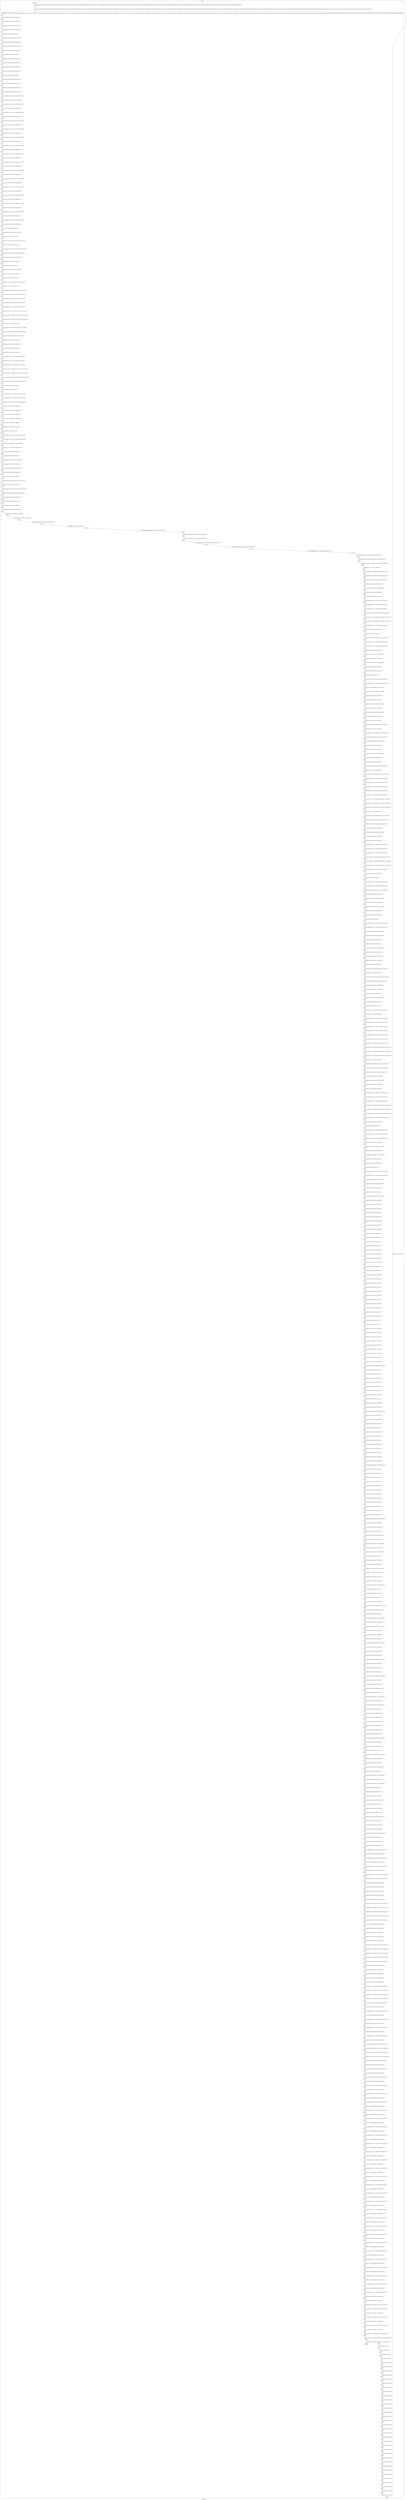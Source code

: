 digraph G {
label="Btor2XCFA";
subgraph cluster_0 {
label="main";
main_init[];
l1[];
l3[];
l4[];
l5[];
l6[];
l7[];
l8[];
l9[];
l10[];
l11[];
l12[];
l13[];
l14[];
l15[];
l16[];
l17[];
l18[];
l19[];
l20[];
l21[];
l22[];
l23[];
l24[];
l25[];
l26[];
l27[];
l28[];
l29[];
l30[];
l31[];
l32[];
l33[];
l34[];
l35[];
l36[];
l37[];
l38[];
l39[];
l40[];
l41[];
l42[];
l43[];
l44[];
l45[];
l46[];
l47[];
l48[];
l49[];
l50[];
l51[];
l52[];
l53[];
l54[];
l55[];
l56[];
l57[];
l58[];
l59[];
l60[];
l61[];
l62[];
l63[];
l64[];
l65[];
l66[];
l67[];
l68[];
l69[];
l70[];
l71[];
l72[];
l73[];
l74[];
l75[];
l76[];
l77[];
l78[];
l79[];
l80[];
l81[];
l82[];
l83[];
l84[];
l85[];
l86[];
l87[];
l88[];
l89[];
l90[];
l91[];
l92[];
l93[];
l94[];
l95[];
l96[];
l97[];
l98[];
l99[];
l100[];
l101[];
l102[];
l103[];
l104[];
l105[];
l106[];
l107[];
l108[];
l109[];
l110[];
l111[];
l112[];
l113[];
l114[];
l115[];
l116[];
l117[];
l118[];
l119[];
l120[];
l121[];
l122[];
l123[];
l124[];
l125[];
l126[];
l127[];
l128[];
l129[];
l130[];
l131[];
l132[];
l133[];
l134[];
l135[];
l136[];
l137[];
l138[];
l139[];
l140[];
l141[];
l142[];
l143[];
l144[];
l145[];
l146[];
l147[];
l148[];
l149[];
l150[];
l151[];
l152[];
l153[];
l154[];
l155[];
l156[];
l157[];
l158[];
l159[];
l160[];
l161[];
l162[];
l163[];
l164[];
l165[];
l166[];
l167[];
l168[];
l169[];
l170[];
l171[];
l172[];
l173[];
l174[];
l175[];
l176[];
l177[];
l178[];
l179[];
l180[];
l181[];
l182[];
l183[];
l184[];
l185[];
l186[];
l187[];
l188[];
l189[];
l190[];
l191[];
l192[];
l193[];
l194[];
l195[];
l196[];
l197[];
l198[];
l199[];
l200[];
l201[];
l202[];
l203[];
l204[];
l205[];
l206[];
l207[];
l208[];
l209[];
l210[];
l211[];
l212[];
l213[];
l214[];
l215[];
l216[];
l217[];
l218[];
l219[];
l220[];
l221[];
l222[];
l223[];
l224[];
l225[];
l226[];
l227[];
l228[];
l229[];
l230[];
l231[];
l232[];
l233[];
l234[];
l235[];
l236[];
l237[];
l238[];
l239[];
l240[];
l241[];
l242[];
l243[];
l244[];
l245[];
l246[];
l247[];
l248[];
l249[];
l250[];
l251[];
l252[];
l253[];
l254[];
l255[];
l256[];
l257[];
l258[];
l259[];
l260[];
l261[];
l262[];
l263[];
l264[];
l265[];
l266[];
l267[];
l268[];
l269[];
l270[];
l271[];
l272[];
l273[];
l274[];
l275[];
l276[];
l277[];
l278[];
l279[];
l280[];
l281[];
l282[];
l283[];
l284[];
l285[];
l286[];
l287[];
l288[];
l289[];
l290[];
l291[];
l292[];
l293[];
l294[];
l295[];
l296[];
l297[];
l298[];
l299[];
l300[];
l301[];
l302[];
l303[];
l304[];
l305[];
l306[];
l307[];
l308[];
l309[];
l310[];
l311[];
l312[];
l313[];
l314[];
l315[];
l316[];
l317[];
l318[];
l319[];
l320[];
l321[];
l322[];
l323[];
l324[];
l325[];
l326[];
l327[];
l328[];
l329[];
l330[];
l331[];
l332[];
l333[];
l334[];
l335[];
l336[];
l337[];
l338[];
l339[];
l340[];
l341[];
l342[];
l343[];
l344[];
l345[];
l346[];
l347[];
l348[];
l349[];
l350[];
l351[];
l352[];
l353[];
l354[];
l355[];
l356[];
l357[];
l358[];
l359[];
l360[];
l361[];
l362[];
l363[];
l364[];
l365[];
l366[];
l367[];
l368[];
l369[];
l370[];
l371[];
l372[];
l373[];
l374[];
l375[];
l376[];
l377[];
l378[];
l379[];
l380[];
l381[];
l382[];
l383[];
l384[];
l385[];
l386[];
l387[];
l388[];
l389[];
l390[];
l391[];
l392[];
l393[];
l394[];
l395[];
l396[];
l397[];
l398[];
l399[];
l400[];
l401[];
l402[];
l403[];
l404[];
l405[];
l406[];
l407[];
l408[];
l409[];
l410[];
l411[];
l412[];
l413[];
l414[];
l415[];
l416[];
l417[];
l418[];
l419[];
l420[];
l421[];
l422[];
l423[];
l424[];
l425[];
l426[];
l427[];
l428[];
l429[];
l430[];
l431[];
l432[];
l433[];
l434[];
l435[];
l436[];
l437[];
l438[];
l439[];
l440[];
l441[];
l442[];
l443[];
l444[];
l445[];
l446[];
l447[];
l448[];
l449[];
l450[];
l451[];
l452[];
l453[];
l454[];
l455[];
l456[];
l457[];
l458[];
l459[];
l460[];
l461[];
l462[];
l463[];
l464[];
l465[];
l466[];
l467[];
l468[];
l469[];
l470[];
l471[];
l472[];
l473[];
l474[];
l475[];
l476[];
l477[];
l478[];
l479[];
l480[];
l481[];
l482[];
l483[];
l484[];
l485[];
l486[];
l487[];
l488[];
l489[];
l490[];
l491[];
l492[];
l493[];
l494[];
l495[];
l496[];
l497[];
l498[];
l499[];
l500[];
l501[];
l502[];
l503[];
l504[];
l505[];
l506[];
l507[];
l508[];
l509[];
l510[];
l511[];
l512[];
l513[];
l514[];
l515[];
l516[];
l517[];
l518[];
l519[];
l520[];
l521[];
l522[];
l523[];
l524[];
l525[];
l526[];
l527[];
l528[];
l529[];
l530[];
l531[];
l532[];
l533[];
l534[];
l535[];
l536[];
l537[];
l538[];
l539[];
l540[];
l541[];
l542[];
l543[];
l544[];
l545[];
l546[];
l547[];
l548[];
l549[];
l550[];
l551[];
l552[];
l553[];
l554[];
l555[];
l556[];
l557[];
l558[];
l559[];
l560[];
l561[];
l562[];
l563[];
l564[];
l565[];
l566[];
main_error[];
l567[];
l568[];
l569[];
l570[];
l571[];
l572[];
l573[];
l574[];
l575[];
l576[];
l577[];
l578[];
l579[];
l580[];
l581[];
l582[];
l583[];
l584[];
l585[];
l586[];
l587[];
l588[];
l589[];
l590[];
l591[];
l592[];
l593[];
l594[];
l595[];
l596[];
l597[];
l598[];
l599[];
l600[];
l601[];
l602[];
l603[];
l604[];
main_init -> l1 [label="[(assign const_5 #b00000000),(assign const_38 #b0),(assign const_102 #b00000000),(assign const_209 #b1),(assign const_215 #b00000000000000000000000000000100),(assign const_216 #b000000000000000000000000),(assign const_217 #b00000001),(assign const_236 #b00000010),(assign const_249 #b00000000000000000000000000000000),(assign const_250 #b00000000000000000000000000000001),(assign const_254 #b00000000000000000000000000000010),(assign const_260 #b00000100),(assign const_435 #b00000011),(assign const_678 #b00000000000000000000000000000011)] "];
l3 -> l4 [label="[(havoc input_137),(havoc input_139),(havoc input_141),(havoc input_143),(havoc input_145),(havoc input_147),(havoc input_149),(havoc input_151),(havoc input_153),(havoc input_155),(havoc input_157),(havoc input_159),(havoc input_161),(havoc input_163),(havoc input_165),(havoc input_167),(havoc input_169),(havoc input_171),(havoc input_173),(havoc input_175),(havoc input_177),(havoc input_179),(havoc input_181),(havoc input_183),(havoc input_185),(havoc input_187),(havoc input_189),(havoc input_191),(havoc input_193),(havoc input_195),(havoc input_197),(havoc input_199),(havoc input_201),(havoc input_203),(havoc input_205),(havoc input_207),(havoc input_211),(havoc input_213),(havoc input_225),(havoc input_228),(havoc input_248),(havoc input_269),(havoc input_280),(havoc input_283),(havoc input_286),(havoc input_295),(havoc input_298),(havoc input_318),(havoc input_335),(havoc input_346),(havoc input_349),(havoc input_352),(havoc input_361),(havoc input_364),(havoc input_384),(havoc input_401),(havoc input_412),(havoc input_415),(havoc input_418),(havoc input_427),(havoc input_430),(havoc input_452),(havoc input_469),(havoc input_480)] "];
l4 -> l5 [label="[(assign binary_83 (bvand state_39 (bvnot state_41)))] "];
l5 -> l6 [label="[(assign binary_84 (bvand binary_83 (bvnot state_43)))] "];
l6 -> l7 [label="[(assign binary_85 (bvand binary_84 (bvnot state_45)))] "];
l7 -> l8 [label="[(assign binary_86 (bvand binary_85 (bvnot state_47)))] "];
l8 -> l9 [label="[(assign binary_87 (bvand binary_86 state_49))] "];
l9 -> l10 [label="[(assign binary_88 (bvand binary_87 (bvnot state_51)))] "];
l10 -> l11 [label="[(assign binary_89 (bvand binary_88 (bvnot state_53)))] "];
l11 -> l12 [label="[(assign binary_90 (bvand binary_89 (bvnot state_55)))] "];
l12 -> l13 [label="[(assign binary_91 (bvand binary_90 (bvnot state_57)))] "];
l13 -> l14 [label="[(assign binary_92 (bvand binary_91 state_59))] "];
l14 -> l15 [label="[(assign binary_93 (bvand binary_92 (bvnot state_61)))] "];
l15 -> l16 [label="[(assign binary_94 (bvand binary_93 (bvnot state_63)))] "];
l16 -> l17 [label="[(assign binary_95 (bvand binary_94 (bvnot state_65)))] "];
l17 -> l18 [label="[(assign binary_96 (bvand binary_95 (bvnot state_67)))] "];
l18 -> l19 [label="[(assign binary_97 (bvand binary_96 state_69))] "];
l19 -> l20 [label="[(assign binary_98 (bvand binary_97 (bvnot state_71)))] "];
l20 -> l21 [label="[(assign binary_99 (bvand binary_98 (bvnot state_73)))] "];
l21 -> l22 [label="[(assign binary_100 (bvand binary_99 (bvnot state_75)))] "];
l22 -> l23 [label="[(assign binary_101 (bvand binary_100 (bvnot state_77)))] "];
l23 -> l24 [label="[(assign comparison_103 (ite (= const_102 state_6) #b1 #b0))] "];
l24 -> l25 [label="[(assign binary_104 (bvand binary_101 comparison_103))] "];
l25 -> l26 [label="[(assign comparison_105 (ite (= const_102 state_8) #b1 #b0))] "];
l26 -> l27 [label="[(assign binary_106 (bvand binary_104 comparison_105))] "];
l27 -> l28 [label="[(assign comparison_107 (ite (= const_102 state_10) #b1 #b0))] "];
l28 -> l29 [label="[(assign binary_108 (bvand binary_106 comparison_107))] "];
l29 -> l30 [label="[(assign comparison_109 (ite (= const_102 state_12) #b1 #b0))] "];
l30 -> l31 [label="[(assign binary_110 (bvand binary_108 comparison_109))] "];
l31 -> l32 [label="[(assign comparison_111 (ite (= const_102 state_14) #b1 #b0))] "];
l32 -> l33 [label="[(assign binary_112 (bvand binary_110 comparison_111))] "];
l33 -> l34 [label="[(assign comparison_113 (ite (= const_102 state_16) #b1 #b0))] "];
l34 -> l35 [label="[(assign binary_114 (bvand binary_112 comparison_113))] "];
l35 -> l36 [label="[(assign comparison_115 (ite (= const_102 state_18) #b1 #b0))] "];
l36 -> l37 [label="[(assign binary_116 (bvand binary_114 comparison_115))] "];
l37 -> l38 [label="[(assign comparison_117 (ite (= const_102 state_20) #b1 #b0))] "];
l38 -> l39 [label="[(assign binary_118 (bvand binary_116 comparison_117))] "];
l39 -> l40 [label="[(assign comparison_119 (ite (= const_102 state_22) #b1 #b0))] "];
l40 -> l41 [label="[(assign binary_120 (bvand binary_118 comparison_119))] "];
l41 -> l42 [label="[(assign comparison_121 (ite (= const_102 state_24) #b1 #b0))] "];
l42 -> l43 [label="[(assign binary_122 (bvand binary_120 comparison_121))] "];
l43 -> l44 [label="[(assign comparison_123 (ite (= const_102 state_26) #b1 #b0))] "];
l44 -> l45 [label="[(assign binary_124 (bvand binary_122 comparison_123))] "];
l45 -> l46 [label="[(assign comparison_125 (ite (= const_102 state_28) #b1 #b0))] "];
l46 -> l47 [label="[(assign binary_126 (bvand binary_124 comparison_125))] "];
l47 -> l48 [label="[(assign comparison_127 (ite (= const_102 state_30) #b1 #b0))] "];
l48 -> l49 [label="[(assign binary_128 (bvand binary_126 comparison_127))] "];
l49 -> l50 [label="[(assign comparison_129 (ite (= const_102 state_32) #b1 #b0))] "];
l50 -> l51 [label="[(assign binary_130 (bvand binary_128 comparison_129))] "];
l51 -> l52 [label="[(assign comparison_131 (ite (= const_102 state_34) #b1 #b0))] "];
l52 -> l53 [label="[(assign binary_132 (bvand binary_130 comparison_131))] "];
l53 -> l54 [label="[(assign comparison_133 (ite (= const_102 state_36) #b1 #b0))] "];
l54 -> l55 [label="[(assign binary_134 (bvand binary_132 comparison_133))] "];
l55 -> l56 [label="[(assign binary_135 (bvand state_81 binary_134))] "];
l56 -> l57 [label="[(assign binary_212 (bvor input_169 (bvnot input_211)))] "];
l57 -> l58 [label="[(assign binary_214 (bvor input_173 input_211))] "];
l58 -> l59 [label="[(assign ternary_218 (ite (= input_211 #b1) const_217 input_153))] "];
l59 -> l60 [label="[(assign binary_219 (++ const_216 ternary_218))] "];
l60 -> l61 [label="[(assign comparison_220 (ite (bvule const_215 binary_219) #b1 #b0))] "];
l61 -> l62 [label="[(assign binary_221 (bvand binary_214 (bvnot comparison_220)))] "];
l62 -> l63 [label="[(assign binary_222 (bvor (bvnot input_213) binary_221))] "];
l63 -> l64 [label="[(assign binary_223 (bvand binary_212 binary_222))] "];
l64 -> l65 [label="[(assign binary_224 (bvor input_175 input_213))] "];
l65 -> l66 [label="[(assign binary_226 (bvor binary_224 (bvnot input_225)))] "];
l66 -> l67 [label="[(assign binary_227 (bvand binary_223 binary_226))] "];
l67 -> l68 [label="[(assign binary_229 (bvor input_177 input_225))] "];
l68 -> l69 [label="[(assign ternary_230 (ite (= input_225 #b1) const_102 input_155))] "];
l69 -> l70 [label="[(assign binary_231 (++ const_216 ternary_230))] "];
l70 -> l71 [label="[(assign comparison_232 (ite (bvule const_215 binary_231) #b1 #b0))] "];
l71 -> l72 [label="[(assign comparison_233 (ite (= const_102 ternary_230) #b1 #b0))] "];
l72 -> l73 [label="[(assign ternary_234 (ite (= input_213 #b1) ternary_218 input_137))] "];
l73 -> l74 [label="[(assign comparison_235 (ite (= const_217 ternary_230) #b1 #b0))] "];
l74 -> l75 [label="[(assign comparison_237 (ite (= const_236 ternary_230) #b1 #b0))] "];
l75 -> l76 [label="[(assign ternary_238 (ite (= comparison_237 #b1) input_141 input_143))] "];
l76 -> l77 [label="[(assign ternary_239 (ite (= comparison_235 #b1) input_139 ternary_238))] "];
l77 -> l78 [label="[(assign ternary_240 (ite (= comparison_233 #b1) ternary_234 ternary_239))] "];
l78 -> l79 [label="[(assign binary_241 (++ const_216 ternary_240))] "];
l79 -> l80 [label="[(assign comparison_242 (ite (bvule binary_219 binary_241) #b1 #b0))] "];
l80 -> l81 [label="[(assign binary_243 (bvor comparison_233 (bvnot comparison_242)))] "];
l81 -> l82 [label="[(assign binary_244 (bvand (bvnot comparison_232) binary_243))] "];
l82 -> l83 [label="[(assign binary_245 (bvand binary_229 binary_244))] "];
l83 -> l84 [label="[(assign binary_246 (bvor (bvnot input_228) binary_245))] "];
l84 -> l85 [label="[(assign binary_247 (bvand binary_227 binary_246))] "];
l85 -> l86 [label="[(assign binary_251 (bvsub binary_219 const_250))] "];
l86 -> l87 [label="[(assign comparison_252 (ite (= const_249 binary_251) #b1 #b0))] "];
l87 -> l88 [label="[(assign comparison_253 (ite (= const_250 binary_251) #b1 #b0))] "];
l88 -> l89 [label="[(assign comparison_255 (ite (= const_254 binary_251) #b1 #b0))] "];
l89 -> l90 [label="[(assign ternary_256 (ite (= comparison_255 #b1) input_141 input_143))] "];
l90 -> l91 [label="[(assign ternary_257 (ite (= comparison_253 #b1) input_139 ternary_256))] "];
l91 -> l92 [label="[(assign ternary_258 (ite (= comparison_252 #b1) ternary_234 ternary_257))] "];
l92 -> l93 [label="[(assign comparison_259 (ite (= const_102 ternary_258) #b1 #b0))] "];
l93 -> l94 [label="[(assign binary_261 (bvadd const_250 binary_231))] "];
l94 -> l95 [label="[(assign slice_262 (extract binary_261 0 8))] "];
l95 -> l96 [label="[(assign ternary_263 (ite (= input_228 #b1) slice_262 ternary_230))] "];
l96 -> l97 [label="[(assign comparison_264 (ite (= const_260 ternary_263) #b1 #b0))] "];
l97 -> l98 [label="[(assign binary_265 (bvor (bvnot comparison_259) comparison_264))] "];
l98 -> l99 [label="[(assign binary_266 (bvand binary_229 binary_265))] "];
l99 -> l100 [label="[(assign binary_267 (bvor (bvnot input_248) binary_266))] "];
l100 -> l101 [label="[(assign binary_268 (bvand binary_247 binary_267))] "];
l101 -> l102 [label="[(assign binary_270 (bvand binary_214 (bvnot input_213)))] "];
l102 -> l103 [label="[(assign binary_271 (bvor binary_270 input_248))] "];
l103 -> l104 [label="[(assign binary_272 (bvadd const_250 binary_219))] "];
l104 -> l105 [label="[(assign slice_273 (extract binary_272 0 8))] "];
l105 -> l106 [label="[(assign ternary_274 (ite (= input_248 #b1) slice_273 ternary_218))] "];
l106 -> l107 [label="[(assign comparison_275 (ite (= const_260 ternary_274) #b1 #b0))] "];
l107 -> l108 [label="[(assign binary_276 (bvand binary_271 comparison_275))] "];
l108 -> l109 [label="[(assign binary_277 (bvor (bvnot input_269) binary_276))] "];
l109 -> l110 [label="[(assign binary_278 (bvand binary_268 binary_277))] "];
l110 -> l111 [label="[(assign binary_279 (bvor input_171 input_269))] "];
l111 -> l112 [label="[(assign binary_281 (bvor binary_279 (bvnot input_280)))] "];
l112 -> l113 [label="[(assign binary_282 (bvand binary_278 binary_281))] "];
l113 -> l114 [label="[(assign binary_284 (bvor input_179 (bvnot input_283)))] "];
l114 -> l115 [label="[(assign binary_285 (bvand binary_282 binary_284))] "];
l115 -> l116 [label="[(assign binary_287 (bvor input_183 input_283))] "];
l116 -> l117 [label="[(assign ternary_288 (ite (= input_283 #b1) const_217 input_157))] "];
l117 -> l118 [label="[(assign binary_289 (++ const_216 ternary_288))] "];
l118 -> l119 [label="[(assign comparison_290 (ite (bvule const_215 binary_289) #b1 #b0))] "];
l119 -> l120 [label="[(assign binary_291 (bvand binary_287 (bvnot comparison_290)))] "];
l120 -> l121 [label="[(assign binary_292 (bvor (bvnot input_286) binary_291))] "];
l121 -> l122 [label="[(assign binary_293 (bvand binary_285 binary_292))] "];
l122 -> l123 [label="[(assign binary_294 (bvor input_185 input_286))] "];
l123 -> l124 [label="[(assign binary_296 (bvor binary_294 (bvnot input_295)))] "];
l124 -> l125 [label="[(assign binary_297 (bvand binary_293 binary_296))] "];
l125 -> l126 [label="[(assign binary_299 (bvor input_187 input_295))] "];
l126 -> l127 [label="[(assign ternary_300 (ite (= input_295 #b1) const_102 input_159))] "];
l127 -> l128 [label="[(assign binary_301 (++ const_216 ternary_300))] "];
l128 -> l129 [label="[(assign comparison_302 (ite (bvule const_215 binary_301) #b1 #b0))] "];
l129 -> l130 [label="[(assign comparison_303 (ite (= const_217 ternary_300) #b1 #b0))] "];
l130 -> l131 [label="[(assign comparison_304 (ite (= const_102 ternary_300) #b1 #b0))] "];
l131 -> l132 [label="[(assign ternary_305 (ite (= input_280 #b1) const_102 ternary_234))] "];
l132 -> l133 [label="[(assign ternary_306 (ite (= input_286 #b1) ternary_288 input_139))] "];
l133 -> l134 [label="[(assign comparison_307 (ite (= const_236 ternary_300) #b1 #b0))] "];
l134 -> l135 [label="[(assign ternary_308 (ite (= comparison_307 #b1) input_141 input_143))] "];
l135 -> l136 [label="[(assign ternary_309 (ite (= comparison_303 #b1) ternary_306 ternary_308))] "];
l136 -> l137 [label="[(assign ternary_310 (ite (= comparison_304 #b1) ternary_305 ternary_309))] "];
l137 -> l138 [label="[(assign binary_311 (++ const_216 ternary_310))] "];
l138 -> l139 [label="[(assign comparison_312 (ite (bvule binary_289 binary_311) #b1 #b0))] "];
l139 -> l140 [label="[(assign binary_313 (bvor comparison_303 (bvnot comparison_312)))] "];
l140 -> l141 [label="[(assign binary_314 (bvand (bvnot comparison_302) binary_313))] "];
l141 -> l142 [label="[(assign binary_315 (bvand binary_299 binary_314))] "];
l142 -> l143 [label="[(assign binary_316 (bvor (bvnot input_298) binary_315))] "];
l143 -> l144 [label="[(assign binary_317 (bvand binary_297 binary_316))] "];
l144 -> l145 [label="[(assign binary_319 (bvsub binary_289 const_250))] "];
l145 -> l146 [label="[(assign comparison_320 (ite (= const_249 binary_319) #b1 #b0))] "];
l146 -> l147 [label="[(assign comparison_321 (ite (= const_250 binary_319) #b1 #b0))] "];
l147 -> l148 [label="[(assign comparison_322 (ite (= const_254 binary_319) #b1 #b0))] "];
l148 -> l149 [label="[(assign ternary_323 (ite (= comparison_322 #b1) input_141 input_143))] "];
l149 -> l150 [label="[(assign ternary_324 (ite (= comparison_321 #b1) ternary_306 ternary_323))] "];
l150 -> l151 [label="[(assign ternary_325 (ite (= comparison_320 #b1) ternary_305 ternary_324))] "];
l151 -> l152 [label="[(assign comparison_326 (ite (= const_217 ternary_325) #b1 #b0))] "];
l152 -> l153 [label="[(assign binary_327 (bvadd const_250 binary_301))] "];
l153 -> l154 [label="[(assign slice_328 (extract binary_327 0 8))] "];
l154 -> l155 [label="[(assign ternary_329 (ite (= input_298 #b1) slice_328 ternary_300))] "];
l155 -> l156 [label="[(assign comparison_330 (ite (= const_260 ternary_329) #b1 #b0))] "];
l156 -> l157 [label="[(assign binary_331 (bvor (bvnot comparison_326) comparison_330))] "];
l157 -> l158 [label="[(assign binary_332 (bvand binary_299 binary_331))] "];
l158 -> l159 [label="[(assign binary_333 (bvor (bvnot input_318) binary_332))] "];
l159 -> l160 [label="[(assign binary_334 (bvand binary_317 binary_333))] "];
l160 -> l161 [label="[(assign binary_336 (bvand binary_287 (bvnot input_286)))] "];
l161 -> l162 [label="[(assign binary_337 (bvor binary_336 input_318))] "];
l162 -> l163 [label="[(assign binary_338 (bvadd const_250 binary_289))] "];
l163 -> l164 [label="[(assign slice_339 (extract binary_338 0 8))] "];
l164 -> l165 [label="[(assign ternary_340 (ite (= input_318 #b1) slice_339 ternary_288))] "];
l165 -> l166 [label="[(assign comparison_341 (ite (= const_260 ternary_340) #b1 #b0))] "];
l166 -> l167 [label="[(assign binary_342 (bvand binary_337 comparison_341))] "];
l167 -> l168 [label="[(assign binary_343 (bvor (bvnot input_335) binary_342))] "];
l168 -> l169 [label="[(assign binary_344 (bvand binary_334 binary_343))] "];
l169 -> l170 [label="[(assign binary_345 (bvor input_181 input_335))] "];
l170 -> l171 [label="[(assign binary_347 (bvor binary_345 (bvnot input_346)))] "];
l171 -> l172 [label="[(assign binary_348 (bvand binary_344 binary_347))] "];
l172 -> l173 [label="[(assign binary_350 (bvor input_189 (bvnot input_349)))] "];
l173 -> l174 [label="[(assign binary_351 (bvand binary_348 binary_350))] "];
l174 -> l175 [label="[(assign binary_353 (bvor input_193 input_349))] "];
l175 -> l176 [label="[(assign ternary_354 (ite (= input_349 #b1) const_217 input_161))] "];
l176 -> l177 [label="[(assign binary_355 (++ const_216 ternary_354))] "];
l177 -> l178 [label="[(assign comparison_356 (ite (bvule const_215 binary_355) #b1 #b0))] "];
l178 -> l179 [label="[(assign binary_357 (bvand binary_353 (bvnot comparison_356)))] "];
l179 -> l180 [label="[(assign binary_358 (bvor (bvnot input_352) binary_357))] "];
l180 -> l181 [label="[(assign binary_359 (bvand binary_351 binary_358))] "];
l181 -> l182 [label="[(assign binary_360 (bvor input_195 input_352))] "];
l182 -> l183 [label="[(assign binary_362 (bvor binary_360 (bvnot input_361)))] "];
l183 -> l184 [label="[(assign binary_363 (bvand binary_359 binary_362))] "];
l184 -> l185 [label="[(assign binary_365 (bvor input_197 input_361))] "];
l185 -> l186 [label="[(assign ternary_366 (ite (= input_361 #b1) const_102 input_163))] "];
l186 -> l187 [label="[(assign binary_367 (++ const_216 ternary_366))] "];
l187 -> l188 [label="[(assign comparison_368 (ite (bvule const_215 binary_367) #b1 #b0))] "];
l188 -> l189 [label="[(assign comparison_369 (ite (= const_236 ternary_366) #b1 #b0))] "];
l189 -> l190 [label="[(assign comparison_370 (ite (= const_102 ternary_366) #b1 #b0))] "];
l190 -> l191 [label="[(assign comparison_371 (ite (= const_217 ternary_366) #b1 #b0))] "];
l191 -> l192 [label="[(assign ternary_372 (ite (= input_346 #b1) const_102 ternary_306))] "];
l192 -> l193 [label="[(assign ternary_373 (ite (= input_352 #b1) ternary_354 input_141))] "];
l193 -> l194 [label="[(assign ternary_374 (ite (= comparison_369 #b1) ternary_373 input_143))] "];
l194 -> l195 [label="[(assign ternary_375 (ite (= comparison_371 #b1) ternary_372 ternary_374))] "];
l195 -> l196 [label="[(assign ternary_376 (ite (= comparison_370 #b1) ternary_305 ternary_375))] "];
l196 -> l197 [label="[(assign binary_377 (++ const_216 ternary_376))] "];
l197 -> l198 [label="[(assign comparison_378 (ite (bvule binary_355 binary_377) #b1 #b0))] "];
l198 -> l199 [label="[(assign binary_379 (bvor comparison_369 (bvnot comparison_378)))] "];
l199 -> l200 [label="[(assign binary_380 (bvand (bvnot comparison_368) binary_379))] "];
l200 -> l201 [label="[(assign binary_381 (bvand binary_365 binary_380))] "];
l201 -> l202 [label="[(assign binary_382 (bvor (bvnot input_364) binary_381))] "];
l202 -> l203 [label="[(assign binary_383 (bvand binary_363 binary_382))] "];
l203 -> l204 [label="[(assign binary_385 (bvsub binary_355 const_250))] "];
l204 -> l205 [label="[(assign comparison_386 (ite (= const_249 binary_385) #b1 #b0))] "];
l205 -> l206 [label="[(assign comparison_387 (ite (= const_250 binary_385) #b1 #b0))] "];
l206 -> l207 [label="[(assign comparison_388 (ite (= const_254 binary_385) #b1 #b0))] "];
l207 -> l208 [label="[(assign ternary_389 (ite (= comparison_388 #b1) ternary_373 input_143))] "];
l208 -> l209 [label="[(assign ternary_390 (ite (= comparison_387 #b1) ternary_372 ternary_389))] "];
l209 -> l210 [label="[(assign ternary_391 (ite (= comparison_386 #b1) ternary_305 ternary_390))] "];
l210 -> l211 [label="[(assign comparison_392 (ite (= const_236 ternary_391) #b1 #b0))] "];
l211 -> l212 [label="[(assign binary_393 (bvadd const_250 binary_367))] "];
l212 -> l213 [label="[(assign slice_394 (extract binary_393 0 8))] "];
l213 -> l214 [label="[(assign ternary_395 (ite (= input_364 #b1) slice_394 ternary_366))] "];
l214 -> l215 [label="[(assign comparison_396 (ite (= const_260 ternary_395) #b1 #b0))] "];
l215 -> l216 [label="[(assign binary_397 (bvor (bvnot comparison_392) comparison_396))] "];
l216 -> l217 [label="[(assign binary_398 (bvand binary_365 binary_397))] "];
l217 -> l218 [label="[(assign binary_399 (bvor (bvnot input_384) binary_398))] "];
l218 -> l219 [label="[(assign binary_400 (bvand binary_383 binary_399))] "];
l219 -> l220 [label="[(assign binary_402 (bvand binary_353 (bvnot input_352)))] "];
l220 -> l221 [label="[(assign binary_403 (bvor binary_402 input_384))] "];
l221 -> l222 [label="[(assign binary_404 (bvadd const_250 binary_355))] "];
l222 -> l223 [label="[(assign slice_405 (extract binary_404 0 8))] "];
l223 -> l224 [label="[(assign ternary_406 (ite (= input_384 #b1) slice_405 ternary_354))] "];
l224 -> l225 [label="[(assign comparison_407 (ite (= const_260 ternary_406) #b1 #b0))] "];
l225 -> l226 [label="[(assign binary_408 (bvand binary_403 comparison_407))] "];
l226 -> l227 [label="[(assign binary_409 (bvor (bvnot input_401) binary_408))] "];
l227 -> l228 [label="[(assign binary_410 (bvand binary_400 binary_409))] "];
l228 -> l229 [label="[(assign binary_411 (bvor input_191 input_401))] "];
l229 -> l230 [label="[(assign binary_413 (bvor binary_411 (bvnot input_412)))] "];
l230 -> l231 [label="[(assign binary_414 (bvand binary_410 binary_413))] "];
l231 -> l232 [label="[(assign binary_416 (bvor input_199 (bvnot input_415)))] "];
l232 -> l233 [label="[(assign binary_417 (bvand binary_414 binary_416))] "];
l233 -> l234 [label="[(assign binary_419 (bvor input_203 input_415))] "];
l234 -> l235 [label="[(assign ternary_420 (ite (= input_415 #b1) const_217 input_165))] "];
l235 -> l236 [label="[(assign binary_421 (++ const_216 ternary_420))] "];
l236 -> l237 [label="[(assign comparison_422 (ite (bvule const_215 binary_421) #b1 #b0))] "];
l237 -> l238 [label="[(assign binary_423 (bvand binary_419 (bvnot comparison_422)))] "];
l238 -> l239 [label="[(assign binary_424 (bvor (bvnot input_418) binary_423))] "];
l239 -> l240 [label="[(assign binary_425 (bvand binary_417 binary_424))] "];
l240 -> l241 [label="[(assign binary_426 (bvor input_205 input_418))] "];
l241 -> l242 [label="[(assign binary_428 (bvor binary_426 (bvnot input_427)))] "];
l242 -> l243 [label="[(assign binary_429 (bvand binary_425 binary_428))] "];
l243 -> l244 [label="[(assign binary_431 (bvor input_207 input_427))] "];
l244 -> l245 [label="[(assign ternary_432 (ite (= input_427 #b1) const_102 input_167))] "];
l245 -> l246 [label="[(assign binary_433 (++ const_216 ternary_432))] "];
l246 -> l247 [label="[(assign comparison_434 (ite (bvule const_215 binary_433) #b1 #b0))] "];
l247 -> l248 [label="[(assign comparison_436 (ite (= const_435 ternary_432) #b1 #b0))] "];
l248 -> l249 [label="[(assign comparison_437 (ite (= const_102 ternary_432) #b1 #b0))] "];
l249 -> l250 [label="[(assign comparison_438 (ite (= const_217 ternary_432) #b1 #b0))] "];
l250 -> l251 [label="[(assign comparison_439 (ite (= const_236 ternary_432) #b1 #b0))] "];
l251 -> l252 [label="[(assign ternary_440 (ite (= input_412 #b1) const_102 ternary_373))] "];
l252 -> l253 [label="[(assign ternary_441 (ite (= input_418 #b1) ternary_420 input_143))] "];
l253 -> l254 [label="[(assign ternary_442 (ite (= comparison_439 #b1) ternary_440 ternary_441))] "];
l254 -> l255 [label="[(assign ternary_443 (ite (= comparison_438 #b1) ternary_372 ternary_442))] "];
l255 -> l256 [label="[(assign ternary_444 (ite (= comparison_437 #b1) ternary_305 ternary_443))] "];
l256 -> l257 [label="[(assign binary_445 (++ const_216 ternary_444))] "];
l257 -> l258 [label="[(assign comparison_446 (ite (bvule binary_421 binary_445) #b1 #b0))] "];
l258 -> l259 [label="[(assign binary_447 (bvor comparison_436 (bvnot comparison_446)))] "];
l259 -> l260 [label="[(assign binary_448 (bvand (bvnot comparison_434) binary_447))] "];
l260 -> l261 [label="[(assign binary_449 (bvand binary_431 binary_448))] "];
l261 -> l262 [label="[(assign binary_450 (bvor (bvnot input_430) binary_449))] "];
l262 -> l263 [label="[(assign binary_451 (bvand binary_429 binary_450))] "];
l263 -> l264 [label="[(assign binary_453 (bvsub binary_421 const_250))] "];
l264 -> l265 [label="[(assign comparison_454 (ite (= const_249 binary_453) #b1 #b0))] "];
l265 -> l266 [label="[(assign comparison_455 (ite (= const_250 binary_453) #b1 #b0))] "];
l266 -> l267 [label="[(assign comparison_456 (ite (= const_254 binary_453) #b1 #b0))] "];
l267 -> l268 [label="[(assign ternary_457 (ite (= comparison_456 #b1) ternary_440 ternary_441))] "];
l268 -> l269 [label="[(assign ternary_458 (ite (= comparison_455 #b1) ternary_372 ternary_457))] "];
l269 -> l270 [label="[(assign ternary_459 (ite (= comparison_454 #b1) ternary_305 ternary_458))] "];
l270 -> l271 [label="[(assign comparison_460 (ite (= const_435 ternary_459) #b1 #b0))] "];
l271 -> l272 [label="[(assign binary_461 (bvadd const_250 binary_433))] "];
l272 -> l273 [label="[(assign slice_462 (extract binary_461 0 8))] "];
l273 -> l274 [label="[(assign ternary_463 (ite (= input_430 #b1) slice_462 ternary_432))] "];
l274 -> l275 [label="[(assign comparison_464 (ite (= const_260 ternary_463) #b1 #b0))] "];
l275 -> l276 [label="[(assign binary_465 (bvor (bvnot comparison_460) comparison_464))] "];
l276 -> l277 [label="[(assign binary_466 (bvand binary_431 binary_465))] "];
l277 -> l278 [label="[(assign binary_467 (bvor (bvnot input_452) binary_466))] "];
l278 -> l279 [label="[(assign binary_468 (bvand binary_451 binary_467))] "];
l279 -> l280 [label="[(assign binary_470 (bvand binary_419 (bvnot input_418)))] "];
l280 -> l281 [label="[(assign binary_471 (bvor binary_470 input_452))] "];
l281 -> l282 [label="[(assign binary_472 (bvadd const_250 binary_421))] "];
l282 -> l283 [label="[(assign slice_473 (extract binary_472 0 8))] "];
l283 -> l284 [label="[(assign ternary_474 (ite (= input_452 #b1) slice_473 ternary_420))] "];
l284 -> l285 [label="[(assign comparison_475 (ite (= const_260 ternary_474) #b1 #b0))] "];
l285 -> l286 [label="[(assign binary_476 (bvand binary_471 comparison_475))] "];
l286 -> l287 [label="[(assign binary_477 (bvor (bvnot input_469) binary_476))] "];
l287 -> l288 [label="[(assign binary_478 (bvand binary_468 binary_477))] "];
l288 -> l289 [label="[(assign binary_479 (bvor input_201 input_469))] "];
l289 -> l290 [label="[(assign binary_481 (bvor binary_479 (bvnot input_480)))] "];
l290 -> l291 [label="[(assign binary_482 (bvand binary_478 binary_481))] "];
l291 -> l292 [label="[(assign binary_483 (bvor input_211 input_213))] "];
l292 -> l293 [label="[(assign binary_484 (bvor input_225 binary_483))] "];
l293 -> l294 [label="[(assign binary_485 (bvor input_228 binary_484))] "];
l294 -> l295 [label="[(assign binary_486 (bvor input_248 binary_485))] "];
l295 -> l296 [label="[(assign binary_487 (bvor input_269 binary_486))] "];
l296 -> l297 [label="[(assign binary_488 (bvor input_280 binary_487))] "];
l297 -> l298 [label="[(assign binary_489 (bvor input_283 binary_488))] "];
l298 -> l299 [label="[(assign binary_490 (bvor input_286 binary_489))] "];
l299 -> l300 [label="[(assign binary_491 (bvor input_295 binary_490))] "];
l300 -> l301 [label="[(assign binary_492 (bvor input_298 binary_491))] "];
l301 -> l302 [label="[(assign binary_493 (bvor input_318 binary_492))] "];
l302 -> l303 [label="[(assign binary_494 (bvor input_335 binary_493))] "];
l303 -> l304 [label="[(assign binary_495 (bvor input_346 binary_494))] "];
l304 -> l305 [label="[(assign binary_496 (bvor input_349 binary_495))] "];
l305 -> l306 [label="[(assign binary_497 (bvor input_352 binary_496))] "];
l306 -> l307 [label="[(assign binary_498 (bvor input_361 binary_497))] "];
l307 -> l308 [label="[(assign binary_499 (bvor input_364 binary_498))] "];
l308 -> l309 [label="[(assign binary_500 (bvor input_384 binary_499))] "];
l309 -> l310 [label="[(assign binary_501 (bvor input_401 binary_500))] "];
l310 -> l311 [label="[(assign binary_502 (bvor input_412 binary_501))] "];
l311 -> l312 [label="[(assign binary_503 (bvor input_415 binary_502))] "];
l312 -> l313 [label="[(assign binary_504 (bvor input_418 binary_503))] "];
l313 -> l314 [label="[(assign binary_505 (bvor input_427 binary_504))] "];
l314 -> l315 [label="[(assign binary_506 (bvor input_430 binary_505))] "];
l315 -> l316 [label="[(assign binary_507 (bvor input_452 binary_506))] "];
l316 -> l317 [label="[(assign binary_508 (bvor input_469 binary_507))] "];
l317 -> l318 [label="[(assign binary_509 (bvor input_480 binary_508))] "];
l318 -> l319 [label="[(assign binary_510 (bvand binary_482 binary_509))] "];
l319 -> l320 [label="[(assign binary_511 (bvand input_169 input_171))] "];
l320 -> l321 [label="[(assign binary_512 (bvor input_169 input_171))] "];
l321 -> l322 [label="[(assign binary_513 (bvand input_173 binary_512))] "];
l322 -> l323 [label="[(assign binary_514 (bvor binary_511 binary_513))] "];
l323 -> l324 [label="[(assign binary_515 (bvor input_173 binary_512))] "];
l324 -> l325 [label="[(assign binary_516 (bvand input_175 binary_515))] "];
l325 -> l326 [label="[(assign binary_517 (bvor binary_514 binary_516))] "];
l326 -> l327 [label="[(assign binary_518 (bvor input_175 binary_515))] "];
l327 -> l328 [label="[(assign binary_519 (bvand input_177 binary_518))] "];
l328 -> l329 [label="[(assign binary_520 (bvor binary_517 binary_519))] "];
l329 -> l330 [label="[(assign binary_521 (bvor input_177 binary_518))] "];
l330 -> l331 [label="[(assign binary_522 (bvand (bvnot binary_520) binary_521))] "];
l331 -> l332 [label="[(assign binary_523 (bvand input_179 input_181))] "];
l332 -> l333 [label="[(assign binary_524 (bvor input_179 input_181))] "];
l333 -> l334 [label="[(assign binary_525 (bvand input_183 binary_524))] "];
l334 -> l335 [label="[(assign binary_526 (bvor binary_523 binary_525))] "];
l335 -> l336 [label="[(assign binary_527 (bvor input_183 binary_524))] "];
l336 -> l337 [label="[(assign binary_528 (bvand input_185 binary_527))] "];
l337 -> l338 [label="[(assign binary_529 (bvor binary_526 binary_528))] "];
l338 -> l339 [label="[(assign binary_530 (bvor input_185 binary_527))] "];
l339 -> l340 [label="[(assign binary_531 (bvand input_187 binary_530))] "];
l340 -> l341 [label="[(assign binary_532 (bvor binary_529 binary_531))] "];
l341 -> l342 [label="[(assign binary_533 (bvand binary_522 (bvnot binary_532)))] "];
l342 -> l343 [label="[(assign binary_534 (bvor input_187 binary_530))] "];
l343 -> l344 [label="[(assign binary_535 (bvand binary_533 binary_534))] "];
l344 -> l345 [label="[(assign binary_536 (bvand input_189 input_191))] "];
l345 -> l346 [label="[(assign binary_537 (bvor input_189 input_191))] "];
l346 -> l347 [label="[(assign binary_538 (bvand input_193 binary_537))] "];
l347 -> l348 [label="[(assign binary_539 (bvor binary_536 binary_538))] "];
l348 -> l349 [label="[(assign binary_540 (bvor input_193 binary_537))] "];
l349 -> l350 [label="[(assign binary_541 (bvand input_195 binary_540))] "];
l350 -> l351 [label="[(assign binary_542 (bvor binary_539 binary_541))] "];
l351 -> l352 [label="[(assign binary_543 (bvor input_195 binary_540))] "];
l352 -> l353 [label="[(assign binary_544 (bvand input_197 binary_543))] "];
l353 -> l354 [label="[(assign binary_545 (bvor binary_542 binary_544))] "];
l354 -> l355 [label="[(assign binary_546 (bvand binary_535 (bvnot binary_545)))] "];
l355 -> l356 [label="[(assign binary_547 (bvor input_197 binary_543))] "];
l356 -> l357 [label="[(assign binary_548 (bvand binary_546 binary_547))] "];
l357 -> l358 [label="[(assign binary_549 (bvand input_199 input_201))] "];
l358 -> l359 [label="[(assign binary_550 (bvor input_199 input_201))] "];
l359 -> l360 [label="[(assign binary_551 (bvand input_203 binary_550))] "];
l360 -> l361 [label="[(assign binary_552 (bvor binary_549 binary_551))] "];
l361 -> l362 [label="[(assign binary_553 (bvor input_203 binary_550))] "];
l362 -> l363 [label="[(assign binary_554 (bvand input_205 binary_553))] "];
l363 -> l364 [label="[(assign binary_555 (bvor binary_552 binary_554))] "];
l364 -> l365 [label="[(assign binary_556 (bvor input_205 binary_553))] "];
l365 -> l366 [label="[(assign binary_557 (bvand input_207 binary_556))] "];
l366 -> l367 [label="[(assign binary_558 (bvor binary_555 binary_557))] "];
l367 -> l368 [label="[(assign binary_559 (bvand binary_548 (bvnot binary_558)))] "];
l368 -> l369 [label="[(assign binary_560 (bvor input_207 binary_556))] "];
l369 -> l370 [label="[(assign binary_561 (bvand binary_559 binary_560))] "];
l370 -> l371 [label="[(assign binary_562 (bvand binary_510 binary_561))] "];
l371 -> l372 [label="[(assign binary_563 (bvand input_169 (bvnot input_211)))] "];
l372 -> l373 [label="[(assign binary_564 (bvor binary_563 input_280))] "];
l373 -> l374 [label="[(assign binary_565 (bvand binary_279 (bvnot input_280)))] "];
l374 -> l375 [label="[(assign binary_566 (bvand binary_564 binary_565))] "];
l375 -> l376 [label="[(assign binary_567 (bvand binary_271 (bvnot input_269)))] "];
l376 -> l377 [label="[(assign binary_568 (bvor binary_564 binary_565))] "];
l377 -> l378 [label="[(assign binary_569 (bvand binary_567 binary_568))] "];
l378 -> l379 [label="[(assign binary_570 (bvor binary_566 binary_569))] "];
l379 -> l380 [label="[(assign binary_571 (bvand binary_224 (bvnot input_225)))] "];
l380 -> l381 [label="[(assign binary_572 (bvor binary_567 binary_568))] "];
l381 -> l382 [label="[(assign binary_573 (bvand binary_571 binary_572))] "];
l382 -> l383 [label="[(assign binary_574 (bvor binary_570 binary_573))] "];
l383 -> l384 [label="[(assign binary_575 (bvand binary_229 (bvnot input_248)))] "];
l384 -> l385 [label="[(assign binary_576 (bvor binary_571 binary_572))] "];
l385 -> l386 [label="[(assign binary_577 (bvand binary_575 binary_576))] "];
l386 -> l387 [label="[(assign binary_578 (bvor binary_574 binary_577))] "];
l387 -> l388 [label="[(assign binary_579 (bvor binary_575 binary_576))] "];
l388 -> l389 [label="[(assign binary_580 (bvand (bvnot binary_578) binary_579))] "];
l389 -> l390 [label="[(assign binary_581 (bvand input_179 (bvnot input_283)))] "];
l390 -> l391 [label="[(assign binary_582 (bvor binary_581 input_346))] "];
l391 -> l392 [label="[(assign binary_583 (bvand binary_345 (bvnot input_346)))] "];
l392 -> l393 [label="[(assign binary_584 (bvand binary_582 binary_583))] "];
l393 -> l394 [label="[(assign binary_585 (bvand binary_337 (bvnot input_335)))] "];
l394 -> l395 [label="[(assign binary_586 (bvor binary_582 binary_583))] "];
l395 -> l396 [label="[(assign binary_587 (bvand binary_585 binary_586))] "];
l396 -> l397 [label="[(assign binary_588 (bvor binary_584 binary_587))] "];
l397 -> l398 [label="[(assign binary_589 (bvand binary_294 (bvnot input_295)))] "];
l398 -> l399 [label="[(assign binary_590 (bvor binary_585 binary_586))] "];
l399 -> l400 [label="[(assign binary_591 (bvand binary_589 binary_590))] "];
l400 -> l401 [label="[(assign binary_592 (bvor binary_588 binary_591))] "];
l401 -> l402 [label="[(assign binary_593 (bvand binary_299 (bvnot input_318)))] "];
l402 -> l403 [label="[(assign binary_594 (bvor binary_589 binary_590))] "];
l403 -> l404 [label="[(assign binary_595 (bvand binary_593 binary_594))] "];
l404 -> l405 [label="[(assign binary_596 (bvor binary_592 binary_595))] "];
l405 -> l406 [label="[(assign binary_597 (bvand binary_580 (bvnot binary_596)))] "];
l406 -> l407 [label="[(assign binary_598 (bvor binary_593 binary_594))] "];
l407 -> l408 [label="[(assign binary_599 (bvand binary_597 binary_598))] "];
l408 -> l409 [label="[(assign binary_600 (bvand input_189 (bvnot input_349)))] "];
l409 -> l410 [label="[(assign binary_601 (bvor binary_600 input_412))] "];
l410 -> l411 [label="[(assign binary_602 (bvand binary_411 (bvnot input_412)))] "];
l411 -> l412 [label="[(assign binary_603 (bvand binary_601 binary_602))] "];
l412 -> l413 [label="[(assign binary_604 (bvand binary_403 (bvnot input_401)))] "];
l413 -> l414 [label="[(assign binary_605 (bvor binary_601 binary_602))] "];
l414 -> l415 [label="[(assign binary_606 (bvand binary_604 binary_605))] "];
l415 -> l416 [label="[(assign binary_607 (bvor binary_603 binary_606))] "];
l416 -> l417 [label="[(assign binary_608 (bvand binary_360 (bvnot input_361)))] "];
l417 -> l418 [label="[(assign binary_609 (bvor binary_604 binary_605))] "];
l418 -> l419 [label="[(assign binary_610 (bvand binary_608 binary_609))] "];
l419 -> l420 [label="[(assign binary_611 (bvor binary_607 binary_610))] "];
l420 -> l421 [label="[(assign binary_612 (bvand binary_365 (bvnot input_384)))] "];
l421 -> l422 [label="[(assign binary_613 (bvor binary_608 binary_609))] "];
l422 -> l423 [label="[(assign binary_614 (bvand binary_612 binary_613))] "];
l423 -> l424 [label="[(assign binary_615 (bvor binary_611 binary_614))] "];
l424 -> l425 [label="[(assign binary_616 (bvand binary_599 (bvnot binary_615)))] "];
l425 -> l426 [label="[(assign binary_617 (bvor binary_612 binary_613))] "];
l426 -> l427 [label="[(assign binary_618 (bvand binary_616 binary_617))] "];
l427 -> l428 [label="[(assign binary_619 (bvand input_199 (bvnot input_415)))] "];
l428 -> l429 [label="[(assign binary_620 (bvor binary_619 input_480))] "];
l429 -> l430 [label="[(assign binary_621 (bvand binary_479 (bvnot input_480)))] "];
l430 -> l431 [label="[(assign binary_622 (bvand binary_620 binary_621))] "];
l431 -> l432 [label="[(assign binary_623 (bvand binary_471 (bvnot input_469)))] "];
l432 -> l433 [label="[(assign binary_624 (bvor binary_620 binary_621))] "];
l433 -> l434 [label="[(assign binary_625 (bvand binary_623 binary_624))] "];
l434 -> l435 [label="[(assign binary_626 (bvor binary_622 binary_625))] "];
l435 -> l436 [label="[(assign binary_627 (bvand binary_426 (bvnot input_427)))] "];
l436 -> l437 [label="[(assign binary_628 (bvor binary_623 binary_624))] "];
l437 -> l438 [label="[(assign binary_629 (bvand binary_627 binary_628))] "];
l438 -> l439 [label="[(assign binary_630 (bvor binary_626 binary_629))] "];
l439 -> l440 [label="[(assign binary_631 (bvand binary_431 (bvnot input_452)))] "];
l440 -> l441 [label="[(assign binary_632 (bvor binary_627 binary_628))] "];
l441 -> l442 [label="[(assign binary_633 (bvand binary_631 binary_632))] "];
l442 -> l443 [label="[(assign binary_634 (bvor binary_630 binary_633))] "];
l443 -> l444 [label="[(assign binary_635 (bvand binary_618 (bvnot binary_634)))] "];
l444 -> l445 [label="[(assign binary_636 (bvor binary_631 binary_632))] "];
l445 -> l446 [label="[(assign binary_637 (bvand binary_635 binary_636))] "];
l446 -> l447 [label="[(assign binary_638 (bvand binary_562 binary_637))] "];
l447 -> l448 [label="[(assign comparison_639 (ite (= ternary_305 state_6) #b1 #b0))] "];
l448 -> l449 [label="[(assign binary_640 (bvand binary_638 comparison_639))] "];
l449 -> l450 [label="[(assign comparison_641 (ite (= ternary_372 state_8) #b1 #b0))] "];
l450 -> l451 [label="[(assign binary_642 (bvand binary_640 comparison_641))] "];
l451 -> l452 [label="[(assign comparison_643 (ite (= ternary_440 state_10) #b1 #b0))] "];
l452 -> l453 [label="[(assign binary_644 (bvand binary_642 comparison_643))] "];
l453 -> l454 [label="[(assign ternary_645 (ite (= input_480 #b1) const_102 ternary_441))] "];
l454 -> l455 [label="[(assign comparison_646 (ite (= ternary_645 state_12) #b1 #b0))] "];
l455 -> l456 [label="[(assign binary_647 (bvand binary_644 comparison_646))] "];
l456 -> l457 [label="[(assign binary_648 (bvand input_427 comparison_454))] "];
l457 -> l458 [label="[(assign binary_649 (bvand input_361 comparison_386))] "];
l458 -> l459 [label="[(assign binary_650 (bvand input_295 comparison_320))] "];
l459 -> l460 [label="[(assign binary_651 (bvand input_225 comparison_252))] "];
l460 -> l461 [label="[(assign ternary_652 (ite (= binary_651 #b1) const_102 input_145))] "];
l461 -> l462 [label="[(assign ternary_653 (ite (= binary_650 #b1) const_217 ternary_652))] "];
l462 -> l463 [label="[(assign ternary_654 (ite (= binary_649 #b1) const_236 ternary_653))] "];
l463 -> l464 [label="[(assign ternary_655 (ite (= binary_648 #b1) const_435 ternary_654))] "];
l464 -> l465 [label="[(assign comparison_656 (ite (= ternary_655 state_14) #b1 #b0))] "];
l465 -> l466 [label="[(assign binary_657 (bvand binary_647 comparison_656))] "];
l466 -> l467 [label="[(assign binary_658 (bvand input_427 comparison_455))] "];
l467 -> l468 [label="[(assign binary_659 (bvand input_361 comparison_387))] "];
l468 -> l469 [label="[(assign binary_660 (bvand input_295 comparison_321))] "];
l469 -> l470 [label="[(assign binary_661 (bvand input_225 comparison_253))] "];
l470 -> l471 [label="[(assign ternary_662 (ite (= binary_661 #b1) const_102 input_147))] "];
l471 -> l472 [label="[(assign ternary_663 (ite (= binary_660 #b1) const_217 ternary_662))] "];
l472 -> l473 [label="[(assign ternary_664 (ite (= binary_659 #b1) const_236 ternary_663))] "];
l473 -> l474 [label="[(assign ternary_665 (ite (= binary_658 #b1) const_435 ternary_664))] "];
l474 -> l475 [label="[(assign comparison_666 (ite (= ternary_665 state_16) #b1 #b0))] "];
l475 -> l476 [label="[(assign binary_667 (bvand binary_657 comparison_666))] "];
l476 -> l477 [label="[(assign binary_668 (bvand input_427 comparison_456))] "];
l477 -> l478 [label="[(assign binary_669 (bvand input_361 comparison_388))] "];
l478 -> l479 [label="[(assign binary_670 (bvand input_295 comparison_322))] "];
l479 -> l480 [label="[(assign binary_671 (bvand input_225 comparison_255))] "];
l480 -> l481 [label="[(assign ternary_672 (ite (= binary_671 #b1) const_102 input_149))] "];
l481 -> l482 [label="[(assign ternary_673 (ite (= binary_670 #b1) const_217 ternary_672))] "];
l482 -> l483 [label="[(assign ternary_674 (ite (= binary_669 #b1) const_236 ternary_673))] "];
l483 -> l484 [label="[(assign ternary_675 (ite (= binary_668 #b1) const_435 ternary_674))] "];
l484 -> l485 [label="[(assign comparison_676 (ite (= ternary_675 state_18) #b1 #b0))] "];
l485 -> l486 [label="[(assign binary_677 (bvand binary_667 comparison_676))] "];
l486 -> l487 [label="[(assign comparison_679 (ite (= const_678 binary_453) #b1 #b0))] "];
l487 -> l488 [label="[(assign binary_680 (bvand input_427 comparison_679))] "];
l488 -> l489 [label="[(assign comparison_681 (ite (= const_678 binary_385) #b1 #b0))] "];
l489 -> l490 [label="[(assign binary_682 (bvand input_361 comparison_681))] "];
l490 -> l491 [label="[(assign comparison_683 (ite (= const_678 binary_319) #b1 #b0))] "];
l491 -> l492 [label="[(assign binary_684 (bvand input_295 comparison_683))] "];
l492 -> l493 [label="[(assign comparison_685 (ite (= const_678 binary_251) #b1 #b0))] "];
l493 -> l494 [label="[(assign binary_686 (bvand input_225 comparison_685))] "];
l494 -> l495 [label="[(assign ternary_687 (ite (= binary_686 #b1) const_102 input_151))] "];
l495 -> l496 [label="[(assign ternary_688 (ite (= binary_684 #b1) const_217 ternary_687))] "];
l496 -> l497 [label="[(assign ternary_689 (ite (= binary_682 #b1) const_236 ternary_688))] "];
l497 -> l498 [label="[(assign ternary_690 (ite (= binary_680 #b1) const_435 ternary_689))] "];
l498 -> l499 [label="[(assign comparison_691 (ite (= ternary_690 state_20) #b1 #b0))] "];
l499 -> l500 [label="[(assign binary_692 (bvand binary_677 comparison_691))] "];
l500 -> l501 [label="[(assign comparison_693 (ite (= ternary_274 state_22) #b1 #b0))] "];
l501 -> l502 [label="[(assign binary_694 (bvand binary_692 comparison_693))] "];
l502 -> l503 [label="[(assign comparison_695 (ite (= ternary_263 state_24) #b1 #b0))] "];
l503 -> l504 [label="[(assign binary_696 (bvand binary_694 comparison_695))] "];
l504 -> l505 [label="[(assign comparison_697 (ite (= ternary_340 state_26) #b1 #b0))] "];
l505 -> l506 [label="[(assign binary_698 (bvand binary_696 comparison_697))] "];
l506 -> l507 [label="[(assign comparison_699 (ite (= ternary_329 state_28) #b1 #b0))] "];
l507 -> l508 [label="[(assign binary_700 (bvand binary_698 comparison_699))] "];
l508 -> l509 [label="[(assign comparison_701 (ite (= ternary_406 state_30) #b1 #b0))] "];
l509 -> l510 [label="[(assign binary_702 (bvand binary_700 comparison_701))] "];
l510 -> l511 [label="[(assign comparison_703 (ite (= ternary_395 state_32) #b1 #b0))] "];
l511 -> l512 [label="[(assign binary_704 (bvand binary_702 comparison_703))] "];
l512 -> l513 [label="[(assign comparison_705 (ite (= ternary_474 state_34) #b1 #b0))] "];
l513 -> l514 [label="[(assign binary_706 (bvand binary_704 comparison_705))] "];
l514 -> l515 [label="[(assign comparison_707 (ite (= ternary_463 state_36) #b1 #b0))] "];
l515 -> l516 [label="[(assign binary_708 (bvand binary_706 comparison_707))] "];
l516 -> l517 [label="[(assign comparison_709 (ite (= binary_564 state_39) #b1 #b0))] "];
l517 -> l518 [label="[(assign binary_710 (bvand binary_708 comparison_709))] "];
l518 -> l519 [label="[(assign comparison_711 (ite (= binary_565 state_41) #b1 #b0))] "];
l519 -> l520 [label="[(assign binary_712 (bvand binary_710 comparison_711))] "];
l520 -> l521 [label="[(assign comparison_713 (ite (= binary_567 state_43) #b1 #b0))] "];
l521 -> l522 [label="[(assign binary_714 (bvand binary_712 comparison_713))] "];
l522 -> l523 [label="[(assign comparison_715 (ite (= binary_571 state_45) #b1 #b0))] "];
l523 -> l524 [label="[(assign binary_716 (bvand binary_714 comparison_715))] "];
l524 -> l525 [label="[(assign comparison_717 (ite (= binary_575 state_47) #b1 #b0))] "];
l525 -> l526 [label="[(assign binary_718 (bvand binary_716 comparison_717))] "];
l526 -> l527 [label="[(assign comparison_719 (ite (= binary_582 state_49) #b1 #b0))] "];
l527 -> l528 [label="[(assign binary_720 (bvand binary_718 comparison_719))] "];
l528 -> l529 [label="[(assign comparison_721 (ite (= binary_583 state_51) #b1 #b0))] "];
l529 -> l530 [label="[(assign binary_722 (bvand binary_720 comparison_721))] "];
l530 -> l531 [label="[(assign comparison_723 (ite (= binary_585 state_53) #b1 #b0))] "];
l531 -> l532 [label="[(assign binary_724 (bvand binary_722 comparison_723))] "];
l532 -> l533 [label="[(assign comparison_725 (ite (= binary_589 state_55) #b1 #b0))] "];
l533 -> l534 [label="[(assign binary_726 (bvand binary_724 comparison_725))] "];
l534 -> l535 [label="[(assign comparison_727 (ite (= binary_593 state_57) #b1 #b0))] "];
l535 -> l536 [label="[(assign binary_728 (bvand binary_726 comparison_727))] "];
l536 -> l537 [label="[(assign comparison_729 (ite (= binary_601 state_59) #b1 #b0))] "];
l537 -> l538 [label="[(assign binary_730 (bvand binary_728 comparison_729))] "];
l538 -> l539 [label="[(assign comparison_731 (ite (= binary_602 state_61) #b1 #b0))] "];
l539 -> l540 [label="[(assign binary_732 (bvand binary_730 comparison_731))] "];
l540 -> l541 [label="[(assign comparison_733 (ite (= binary_604 state_63) #b1 #b0))] "];
l541 -> l542 [label="[(assign binary_734 (bvand binary_732 comparison_733))] "];
l542 -> l543 [label="[(assign comparison_735 (ite (= binary_608 state_65) #b1 #b0))] "];
l543 -> l544 [label="[(assign binary_736 (bvand binary_734 comparison_735))] "];
l544 -> l545 [label="[(assign comparison_737 (ite (= binary_612 state_67) #b1 #b0))] "];
l545 -> l546 [label="[(assign binary_738 (bvand binary_736 comparison_737))] "];
l546 -> l547 [label="[(assign comparison_739 (ite (= binary_620 state_69) #b1 #b0))] "];
l547 -> l548 [label="[(assign binary_740 (bvand binary_738 comparison_739))] "];
l548 -> l549 [label="[(assign comparison_741 (ite (= binary_621 state_71) #b1 #b0))] "];
l549 -> l550 [label="[(assign binary_742 (bvand binary_740 comparison_741))] "];
l550 -> l551 [label="[(assign comparison_743 (ite (= binary_623 state_73) #b1 #b0))] "];
l551 -> l552 [label="[(assign binary_744 (bvand binary_742 comparison_743))] "];
l552 -> l553 [label="[(assign comparison_745 (ite (= binary_627 state_75) #b1 #b0))] "];
l553 -> l554 [label="[(assign binary_746 (bvand binary_744 comparison_745))] "];
l554 -> l555 [label="[(assign comparison_747 (ite (= binary_631 state_77) #b1 #b0))] "];
l555 -> l556 [label="[(assign binary_748 (bvand binary_746 comparison_747))] "];
l556 -> l557 [label="[(assign binary_749 (bvand binary_748 state_81))] "];
l557 -> l558 [label="[(assign ternary_750 (ite (= input_171 #b1) const_250 const_249))] "];
l558 -> l559 [label="[(assign ternary_751 (ite (= input_181 #b1) const_250 const_249))] "];
l559 -> l560 [label="[(assign binary_752 (bvadd ternary_750 ternary_751))] "];
l560 -> l561 [label="[(assign ternary_753 (ite (= input_191 #b1) const_250 const_249))] "];
l561 -> l562 [label="[(assign binary_754 (bvadd binary_752 ternary_753))] "];
l562 -> l563 [label="[(assign ternary_755 (ite (= input_201 #b1) const_250 const_249))] "];
l563 -> l564 [label="[(assign binary_756 (bvadd binary_754 ternary_755))] "];
l564 -> l565 [label="[(assign comparison_757 (ite (bvule binary_756 const_250) #b1 #b0))] "];
l565 -> l566 [label="[(assign ternary_758 (ite (= state_79 #b1) binary_749 (bvnot comparison_757)))] "];
l566 -> main_error [label="[(assume (= binary_135 #b1))] "];
l566 -> l567 [label="[(assume (not (= binary_135 #b1)))] "];
l567 -> l568 [label="[(assign state_6 input_137)] "];
l568 -> l569 [label="[(assign state_8 input_139)] "];
l569 -> l570 [label="[(assign state_10 input_141)] "];
l570 -> l571 [label="[(assign state_12 input_143)] "];
l571 -> l572 [label="[(assign state_14 input_145)] "];
l572 -> l573 [label="[(assign state_16 input_147)] "];
l573 -> l574 [label="[(assign state_18 input_149)] "];
l574 -> l575 [label="[(assign state_20 input_151)] "];
l575 -> l576 [label="[(assign state_22 input_153)] "];
l576 -> l577 [label="[(assign state_24 input_155)] "];
l577 -> l578 [label="[(assign state_26 input_157)] "];
l578 -> l579 [label="[(assign state_28 input_159)] "];
l579 -> l580 [label="[(assign state_30 input_161)] "];
l580 -> l581 [label="[(assign state_32 input_163)] "];
l581 -> l582 [label="[(assign state_34 input_165)] "];
l582 -> l583 [label="[(assign state_36 input_167)] "];
l583 -> l584 [label="[(assign state_39 input_169)] "];
l584 -> l585 [label="[(assign state_41 input_171)] "];
l585 -> l586 [label="[(assign state_43 input_173)] "];
l586 -> l587 [label="[(assign state_45 input_175)] "];
l587 -> l588 [label="[(assign state_47 input_177)] "];
l588 -> l589 [label="[(assign state_49 input_179)] "];
l589 -> l590 [label="[(assign state_51 input_181)] "];
l590 -> l591 [label="[(assign state_53 input_183)] "];
l591 -> l592 [label="[(assign state_55 input_185)] "];
l592 -> l593 [label="[(assign state_57 input_187)] "];
l593 -> l594 [label="[(assign state_59 input_189)] "];
l594 -> l595 [label="[(assign state_61 input_191)] "];
l595 -> l596 [label="[(assign state_63 input_193)] "];
l596 -> l597 [label="[(assign state_65 input_195)] "];
l597 -> l598 [label="[(assign state_67 input_197)] "];
l598 -> l599 [label="[(assign state_69 input_199)] "];
l599 -> l600 [label="[(assign state_71 input_201)] "];
l600 -> l601 [label="[(assign state_73 input_203)] "];
l601 -> l602 [label="[(assign state_75 input_205)] "];
l602 -> l603 [label="[(assign state_77 input_207)] "];
l603 -> l604 [label="[(assign state_79 const_209)] "];
l604 -> l3 [label="[(assign state_81 ternary_758)] "];
l1 -> l3 [label="[(assign state_6 #b00000000),(assign state_8 #b00000000),(assign state_10 #b00000000),(assign state_12 #b00000000),(assign state_14 #b00000000),(assign state_16 #b00000000),(assign state_18 #b00000000),(assign state_20 #b00000000),(assign state_22 #b00000000),(assign state_24 #b00000000),(assign state_26 #b00000000),(assign state_28 #b00000000),(assign state_30 #b00000000),(assign state_32 #b00000000),(assign state_34 #b00000000),(assign state_36 #b00000000),(assign state_39 #b0),(assign state_41 #b0),(assign state_43 #b0),(assign state_45 #b0),(assign state_47 #b0),(assign state_49 #b0),(assign state_51 #b0),(assign state_53 #b0),(assign state_55 #b0),(assign state_57 #b0),(assign state_59 #b0),(assign state_61 #b0),(assign state_63 #b0),(assign state_65 #b0),(assign state_67 #b0),(assign state_69 #b0),(assign state_71 #b0),(assign state_73 #b0),(assign state_75 #b0),(assign state_77 #b0),(assign state_79 #b0),(assign state_81 #b0)] "];

}
}
